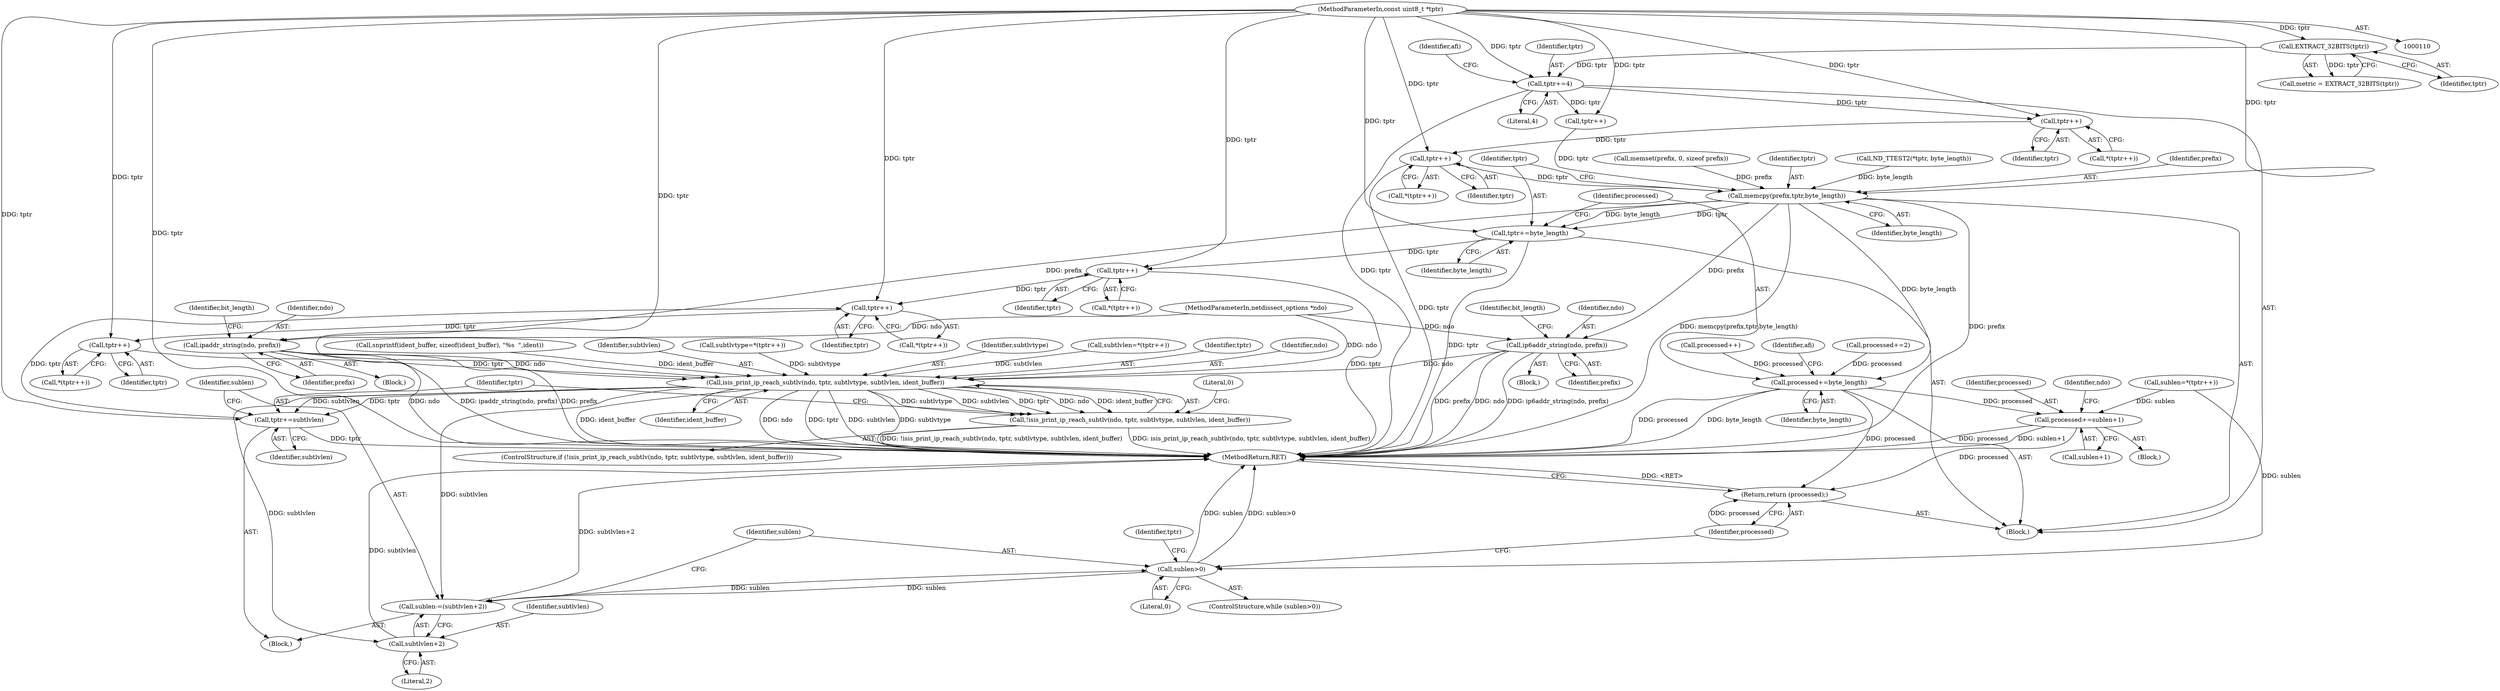digraph "0_tcpdump_979dcefd7b259e9e233f77fe1c5312793bfd948f@pointer" {
"1000201" [label="(Call,tptr++)"];
"1000141" [label="(Call,tptr+=4)"];
"1000136" [label="(Call,EXTRACT_32BITS(tptr))"];
"1000112" [label="(MethodParameterIn,const uint8_t *tptr)"];
"1000206" [label="(Call,tptr++)"];
"1000249" [label="(Call,memcpy(prefix,tptr,byte_length))"];
"1000253" [label="(Call,tptr+=byte_length)"];
"1000362" [label="(Call,tptr++)"];
"1000391" [label="(Call,tptr++)"];
"1000396" [label="(Call,tptr++)"];
"1000406" [label="(Call,isis_print_ip_reach_subtlv(ndo, tptr, subtlvtype, subtlvlen, ident_buffer))"];
"1000405" [label="(Call,!isis_print_ip_reach_subtlv(ndo, tptr, subtlvtype, subtlvlen, ident_buffer))"];
"1000414" [label="(Call,tptr+=subtlvlen)"];
"1000417" [label="(Call,sublen-=(subtlvlen+2))"];
"1000376" [label="(Call,sublen>0)"];
"1000419" [label="(Call,subtlvlen+2)"];
"1000256" [label="(Call,processed+=byte_length)"];
"1000364" [label="(Call,processed+=sublen+1)"];
"1000422" [label="(Return,return (processed);)"];
"1000271" [label="(Call,ipaddr_string(ndo, prefix))"];
"1000288" [label="(Call,ip6addr_string(ndo, prefix))"];
"1000396" [label="(Call,tptr++)"];
"1000404" [label="(ControlStructure,if (!isis_print_ip_reach_subtlv(ndo, tptr, subtlvtype, subtlvlen, ident_buffer)))"];
"1000244" [label="(Call,memset(prefix, 0, sizeof prefix))"];
"1000249" [label="(Call,memcpy(prefix,tptr,byte_length))"];
"1000272" [label="(Identifier,ndo)"];
"1000142" [label="(Identifier,tptr)"];
"1000409" [label="(Identifier,subtlvtype)"];
"1000363" [label="(Identifier,tptr)"];
"1000251" [label="(Identifier,tptr)"];
"1000258" [label="(Identifier,byte_length)"];
"1000422" [label="(Return,return (processed);)"];
"1000411" [label="(Identifier,ident_buffer)"];
"1000257" [label="(Identifier,processed)"];
"1000111" [label="(MethodParameterIn,netdissect_options *ndo)"];
"1000112" [label="(MethodParameterIn,const uint8_t *tptr)"];
"1000378" [label="(Literal,0)"];
"1000413" [label="(Literal,0)"];
"1000364" [label="(Call,processed+=sublen+1)"];
"1000393" [label="(Call,subtlvlen=*(tptr++))"];
"1000392" [label="(Identifier,tptr)"];
"1000182" [label="(Call,processed++)"];
"1000350" [label="(Block,)"];
"1000424" [label="(MethodReturn,RET)"];
"1000391" [label="(Call,tptr++)"];
"1000141" [label="(Call,tptr+=4)"];
"1000417" [label="(Call,sublen-=(subtlvlen+2))"];
"1000408" [label="(Identifier,tptr)"];
"1000405" [label="(Call,!isis_print_ip_reach_subtlv(ndo, tptr, subtlvtype, subtlvlen, ident_buffer))"];
"1000375" [label="(ControlStructure,while (sublen>0))"];
"1000261" [label="(Identifier,afi)"];
"1000415" [label="(Identifier,tptr)"];
"1000252" [label="(Identifier,byte_length)"];
"1000274" [label="(Identifier,bit_length)"];
"1000134" [label="(Call,metric = EXTRACT_32BITS(tptr))"];
"1000366" [label="(Call,sublen+1)"];
"1000376" [label="(Call,sublen>0)"];
"1000207" [label="(Identifier,tptr)"];
"1000238" [label="(Call,ND_TTEST2(*tptr, byte_length))"];
"1000137" [label="(Identifier,tptr)"];
"1000255" [label="(Identifier,byte_length)"];
"1000256" [label="(Call,processed+=byte_length)"];
"1000143" [label="(Literal,4)"];
"1000250" [label="(Identifier,prefix)"];
"1000416" [label="(Identifier,subtlvlen)"];
"1000365" [label="(Identifier,processed)"];
"1000205" [label="(Call,*(tptr++))"];
"1000253" [label="(Call,tptr+=byte_length)"];
"1000395" [label="(Call,*(tptr++))"];
"1000270" [label="(Block,)"];
"1000223" [label="(Call,processed+=2)"];
"1000421" [label="(Literal,2)"];
"1000206" [label="(Call,tptr++)"];
"1000254" [label="(Identifier,tptr)"];
"1000397" [label="(Identifier,tptr)"];
"1000202" [label="(Identifier,tptr)"];
"1000287" [label="(Block,)"];
"1000407" [label="(Identifier,ndo)"];
"1000371" [label="(Identifier,ndo)"];
"1000414" [label="(Call,tptr+=subtlvlen)"];
"1000390" [label="(Call,*(tptr++))"];
"1000289" [label="(Identifier,ndo)"];
"1000146" [label="(Identifier,afi)"];
"1000361" [label="(Call,*(tptr++))"];
"1000291" [label="(Identifier,bit_length)"];
"1000384" [label="(Identifier,tptr)"];
"1000200" [label="(Call,*(tptr++))"];
"1000115" [label="(Block,)"];
"1000273" [label="(Identifier,prefix)"];
"1000136" [label="(Call,EXTRACT_32BITS(tptr))"];
"1000359" [label="(Call,sublen=*(tptr++))"];
"1000160" [label="(Call,tptr++)"];
"1000406" [label="(Call,isis_print_ip_reach_subtlv(ndo, tptr, subtlvtype, subtlvlen, ident_buffer))"];
"1000377" [label="(Identifier,sublen)"];
"1000290" [label="(Identifier,prefix)"];
"1000271" [label="(Call,ipaddr_string(ndo, prefix))"];
"1000423" [label="(Identifier,processed)"];
"1000398" [label="(Call,snprintf(ident_buffer, sizeof(ident_buffer), \"%s  \",ident))"];
"1000201" [label="(Call,tptr++)"];
"1000420" [label="(Identifier,subtlvlen)"];
"1000419" [label="(Call,subtlvlen+2)"];
"1000288" [label="(Call,ip6addr_string(ndo, prefix))"];
"1000410" [label="(Identifier,subtlvlen)"];
"1000388" [label="(Call,subtlvtype=*(tptr++))"];
"1000379" [label="(Block,)"];
"1000418" [label="(Identifier,sublen)"];
"1000362" [label="(Call,tptr++)"];
"1000201" -> "1000200"  [label="AST: "];
"1000201" -> "1000202"  [label="CFG: "];
"1000202" -> "1000201"  [label="AST: "];
"1000200" -> "1000201"  [label="CFG: "];
"1000141" -> "1000201"  [label="DDG: tptr"];
"1000112" -> "1000201"  [label="DDG: tptr"];
"1000201" -> "1000206"  [label="DDG: tptr"];
"1000141" -> "1000115"  [label="AST: "];
"1000141" -> "1000143"  [label="CFG: "];
"1000142" -> "1000141"  [label="AST: "];
"1000143" -> "1000141"  [label="AST: "];
"1000146" -> "1000141"  [label="CFG: "];
"1000141" -> "1000424"  [label="DDG: tptr"];
"1000136" -> "1000141"  [label="DDG: tptr"];
"1000112" -> "1000141"  [label="DDG: tptr"];
"1000141" -> "1000160"  [label="DDG: tptr"];
"1000136" -> "1000134"  [label="AST: "];
"1000136" -> "1000137"  [label="CFG: "];
"1000137" -> "1000136"  [label="AST: "];
"1000134" -> "1000136"  [label="CFG: "];
"1000136" -> "1000134"  [label="DDG: tptr"];
"1000112" -> "1000136"  [label="DDG: tptr"];
"1000112" -> "1000110"  [label="AST: "];
"1000112" -> "1000424"  [label="DDG: tptr"];
"1000112" -> "1000160"  [label="DDG: tptr"];
"1000112" -> "1000206"  [label="DDG: tptr"];
"1000112" -> "1000249"  [label="DDG: tptr"];
"1000112" -> "1000253"  [label="DDG: tptr"];
"1000112" -> "1000362"  [label="DDG: tptr"];
"1000112" -> "1000391"  [label="DDG: tptr"];
"1000112" -> "1000396"  [label="DDG: tptr"];
"1000112" -> "1000406"  [label="DDG: tptr"];
"1000112" -> "1000414"  [label="DDG: tptr"];
"1000206" -> "1000205"  [label="AST: "];
"1000206" -> "1000207"  [label="CFG: "];
"1000207" -> "1000206"  [label="AST: "];
"1000205" -> "1000206"  [label="CFG: "];
"1000206" -> "1000424"  [label="DDG: tptr"];
"1000206" -> "1000249"  [label="DDG: tptr"];
"1000249" -> "1000115"  [label="AST: "];
"1000249" -> "1000252"  [label="CFG: "];
"1000250" -> "1000249"  [label="AST: "];
"1000251" -> "1000249"  [label="AST: "];
"1000252" -> "1000249"  [label="AST: "];
"1000254" -> "1000249"  [label="CFG: "];
"1000249" -> "1000424"  [label="DDG: prefix"];
"1000249" -> "1000424"  [label="DDG: memcpy(prefix,tptr,byte_length)"];
"1000244" -> "1000249"  [label="DDG: prefix"];
"1000160" -> "1000249"  [label="DDG: tptr"];
"1000238" -> "1000249"  [label="DDG: byte_length"];
"1000249" -> "1000253"  [label="DDG: byte_length"];
"1000249" -> "1000253"  [label="DDG: tptr"];
"1000249" -> "1000256"  [label="DDG: byte_length"];
"1000249" -> "1000271"  [label="DDG: prefix"];
"1000249" -> "1000288"  [label="DDG: prefix"];
"1000253" -> "1000115"  [label="AST: "];
"1000253" -> "1000255"  [label="CFG: "];
"1000254" -> "1000253"  [label="AST: "];
"1000255" -> "1000253"  [label="AST: "];
"1000257" -> "1000253"  [label="CFG: "];
"1000253" -> "1000424"  [label="DDG: tptr"];
"1000253" -> "1000362"  [label="DDG: tptr"];
"1000362" -> "1000361"  [label="AST: "];
"1000362" -> "1000363"  [label="CFG: "];
"1000363" -> "1000362"  [label="AST: "];
"1000361" -> "1000362"  [label="CFG: "];
"1000362" -> "1000424"  [label="DDG: tptr"];
"1000362" -> "1000391"  [label="DDG: tptr"];
"1000391" -> "1000390"  [label="AST: "];
"1000391" -> "1000392"  [label="CFG: "];
"1000392" -> "1000391"  [label="AST: "];
"1000390" -> "1000391"  [label="CFG: "];
"1000414" -> "1000391"  [label="DDG: tptr"];
"1000391" -> "1000396"  [label="DDG: tptr"];
"1000396" -> "1000395"  [label="AST: "];
"1000396" -> "1000397"  [label="CFG: "];
"1000397" -> "1000396"  [label="AST: "];
"1000395" -> "1000396"  [label="CFG: "];
"1000396" -> "1000406"  [label="DDG: tptr"];
"1000406" -> "1000405"  [label="AST: "];
"1000406" -> "1000411"  [label="CFG: "];
"1000407" -> "1000406"  [label="AST: "];
"1000408" -> "1000406"  [label="AST: "];
"1000409" -> "1000406"  [label="AST: "];
"1000410" -> "1000406"  [label="AST: "];
"1000411" -> "1000406"  [label="AST: "];
"1000405" -> "1000406"  [label="CFG: "];
"1000406" -> "1000424"  [label="DDG: ident_buffer"];
"1000406" -> "1000424"  [label="DDG: subtlvtype"];
"1000406" -> "1000424"  [label="DDG: ndo"];
"1000406" -> "1000424"  [label="DDG: tptr"];
"1000406" -> "1000424"  [label="DDG: subtlvlen"];
"1000406" -> "1000405"  [label="DDG: subtlvtype"];
"1000406" -> "1000405"  [label="DDG: subtlvlen"];
"1000406" -> "1000405"  [label="DDG: tptr"];
"1000406" -> "1000405"  [label="DDG: ndo"];
"1000406" -> "1000405"  [label="DDG: ident_buffer"];
"1000288" -> "1000406"  [label="DDG: ndo"];
"1000271" -> "1000406"  [label="DDG: ndo"];
"1000111" -> "1000406"  [label="DDG: ndo"];
"1000388" -> "1000406"  [label="DDG: subtlvtype"];
"1000393" -> "1000406"  [label="DDG: subtlvlen"];
"1000398" -> "1000406"  [label="DDG: ident_buffer"];
"1000406" -> "1000414"  [label="DDG: subtlvlen"];
"1000406" -> "1000414"  [label="DDG: tptr"];
"1000406" -> "1000417"  [label="DDG: subtlvlen"];
"1000406" -> "1000419"  [label="DDG: subtlvlen"];
"1000405" -> "1000404"  [label="AST: "];
"1000413" -> "1000405"  [label="CFG: "];
"1000415" -> "1000405"  [label="CFG: "];
"1000405" -> "1000424"  [label="DDG: !isis_print_ip_reach_subtlv(ndo, tptr, subtlvtype, subtlvlen, ident_buffer)"];
"1000405" -> "1000424"  [label="DDG: isis_print_ip_reach_subtlv(ndo, tptr, subtlvtype, subtlvlen, ident_buffer)"];
"1000414" -> "1000379"  [label="AST: "];
"1000414" -> "1000416"  [label="CFG: "];
"1000415" -> "1000414"  [label="AST: "];
"1000416" -> "1000414"  [label="AST: "];
"1000418" -> "1000414"  [label="CFG: "];
"1000414" -> "1000424"  [label="DDG: tptr"];
"1000417" -> "1000379"  [label="AST: "];
"1000417" -> "1000419"  [label="CFG: "];
"1000418" -> "1000417"  [label="AST: "];
"1000419" -> "1000417"  [label="AST: "];
"1000377" -> "1000417"  [label="CFG: "];
"1000417" -> "1000424"  [label="DDG: subtlvlen+2"];
"1000417" -> "1000376"  [label="DDG: sublen"];
"1000376" -> "1000417"  [label="DDG: sublen"];
"1000376" -> "1000375"  [label="AST: "];
"1000376" -> "1000378"  [label="CFG: "];
"1000377" -> "1000376"  [label="AST: "];
"1000378" -> "1000376"  [label="AST: "];
"1000384" -> "1000376"  [label="CFG: "];
"1000423" -> "1000376"  [label="CFG: "];
"1000376" -> "1000424"  [label="DDG: sublen>0"];
"1000376" -> "1000424"  [label="DDG: sublen"];
"1000359" -> "1000376"  [label="DDG: sublen"];
"1000419" -> "1000421"  [label="CFG: "];
"1000420" -> "1000419"  [label="AST: "];
"1000421" -> "1000419"  [label="AST: "];
"1000419" -> "1000424"  [label="DDG: subtlvlen"];
"1000256" -> "1000115"  [label="AST: "];
"1000256" -> "1000258"  [label="CFG: "];
"1000257" -> "1000256"  [label="AST: "];
"1000258" -> "1000256"  [label="AST: "];
"1000261" -> "1000256"  [label="CFG: "];
"1000256" -> "1000424"  [label="DDG: byte_length"];
"1000256" -> "1000424"  [label="DDG: processed"];
"1000182" -> "1000256"  [label="DDG: processed"];
"1000223" -> "1000256"  [label="DDG: processed"];
"1000256" -> "1000364"  [label="DDG: processed"];
"1000256" -> "1000422"  [label="DDG: processed"];
"1000364" -> "1000350"  [label="AST: "];
"1000364" -> "1000366"  [label="CFG: "];
"1000365" -> "1000364"  [label="AST: "];
"1000366" -> "1000364"  [label="AST: "];
"1000371" -> "1000364"  [label="CFG: "];
"1000364" -> "1000424"  [label="DDG: processed"];
"1000364" -> "1000424"  [label="DDG: sublen+1"];
"1000359" -> "1000364"  [label="DDG: sublen"];
"1000364" -> "1000422"  [label="DDG: processed"];
"1000422" -> "1000115"  [label="AST: "];
"1000422" -> "1000423"  [label="CFG: "];
"1000423" -> "1000422"  [label="AST: "];
"1000424" -> "1000422"  [label="CFG: "];
"1000422" -> "1000424"  [label="DDG: <RET>"];
"1000423" -> "1000422"  [label="DDG: processed"];
"1000271" -> "1000270"  [label="AST: "];
"1000271" -> "1000273"  [label="CFG: "];
"1000272" -> "1000271"  [label="AST: "];
"1000273" -> "1000271"  [label="AST: "];
"1000274" -> "1000271"  [label="CFG: "];
"1000271" -> "1000424"  [label="DDG: prefix"];
"1000271" -> "1000424"  [label="DDG: ndo"];
"1000271" -> "1000424"  [label="DDG: ipaddr_string(ndo, prefix)"];
"1000111" -> "1000271"  [label="DDG: ndo"];
"1000288" -> "1000287"  [label="AST: "];
"1000288" -> "1000290"  [label="CFG: "];
"1000289" -> "1000288"  [label="AST: "];
"1000290" -> "1000288"  [label="AST: "];
"1000291" -> "1000288"  [label="CFG: "];
"1000288" -> "1000424"  [label="DDG: prefix"];
"1000288" -> "1000424"  [label="DDG: ndo"];
"1000288" -> "1000424"  [label="DDG: ip6addr_string(ndo, prefix)"];
"1000111" -> "1000288"  [label="DDG: ndo"];
}
